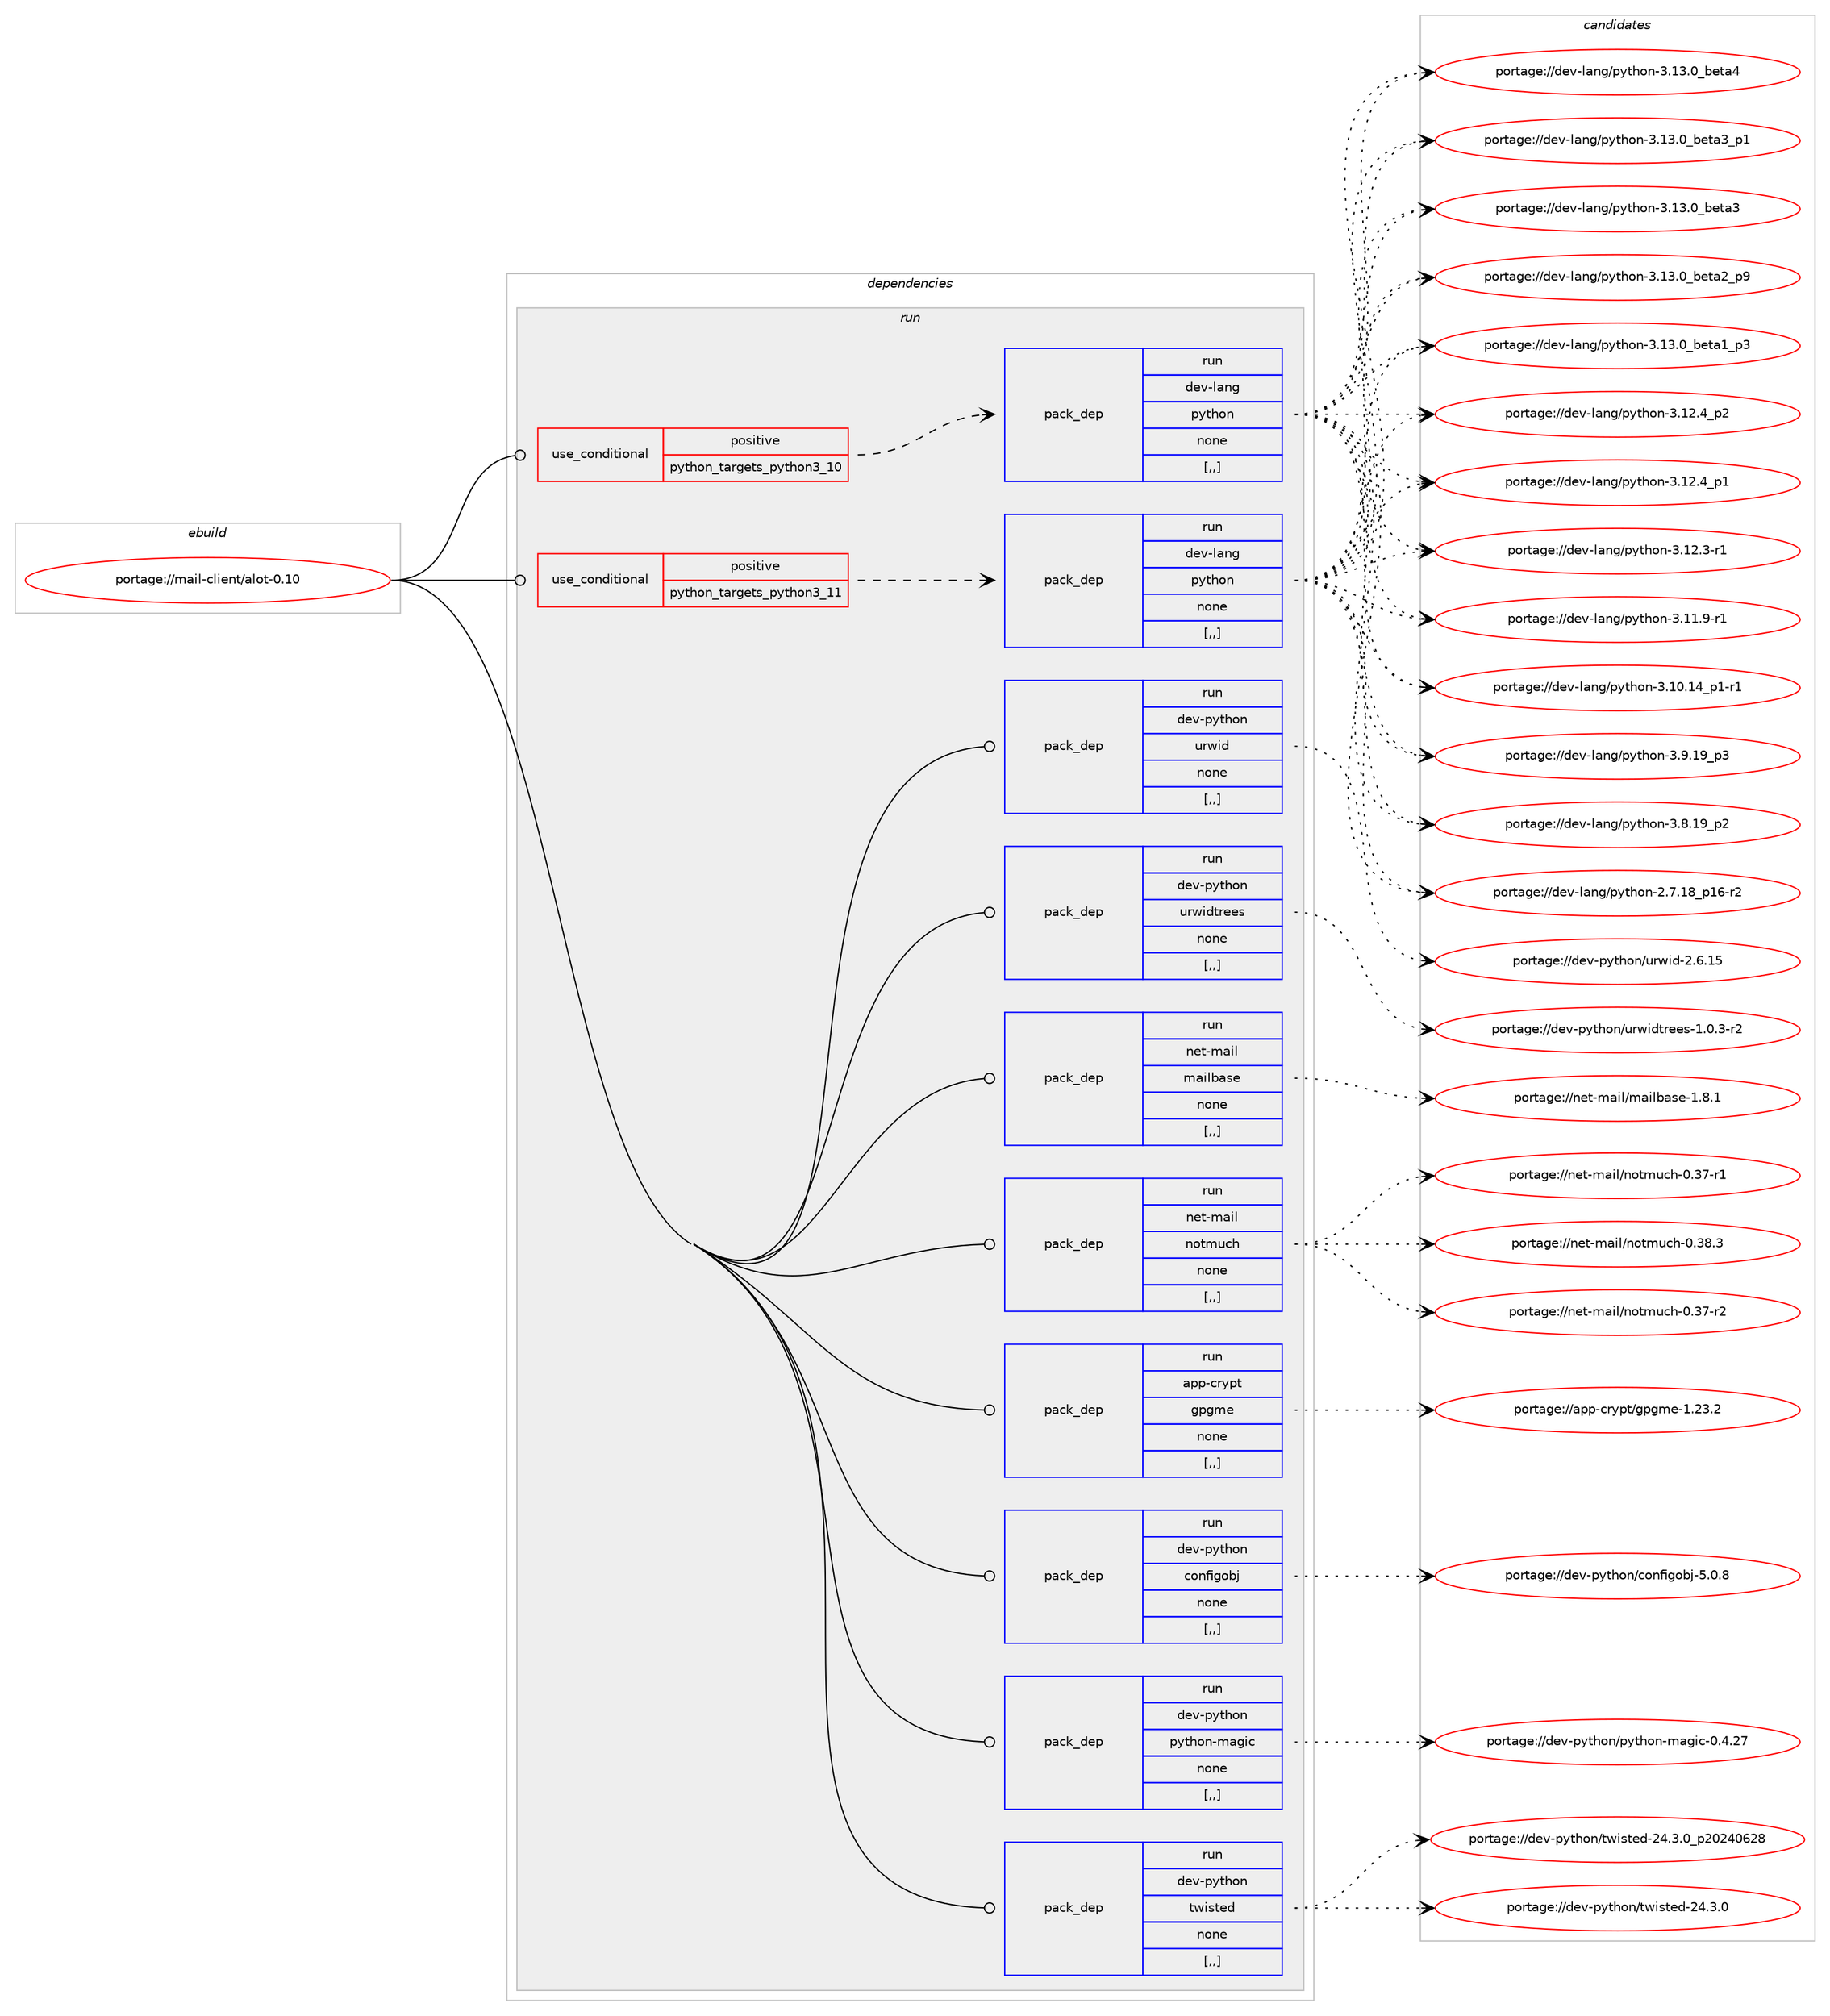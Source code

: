 digraph prolog {

# *************
# Graph options
# *************

newrank=true;
concentrate=true;
compound=true;
graph [rankdir=LR,fontname=Helvetica,fontsize=10,ranksep=1.5];#, ranksep=2.5, nodesep=0.2];
edge  [arrowhead=vee];
node  [fontname=Helvetica,fontsize=10];

# **********
# The ebuild
# **********

subgraph cluster_leftcol {
color=gray;
label=<<i>ebuild</i>>;
id [label="portage://mail-client/alot-0.10", color=red, width=4, href="../mail-client/alot-0.10.svg"];
}

# ****************
# The dependencies
# ****************

subgraph cluster_midcol {
color=gray;
label=<<i>dependencies</i>>;
subgraph cluster_compile {
fillcolor="#eeeeee";
style=filled;
label=<<i>compile</i>>;
}
subgraph cluster_compileandrun {
fillcolor="#eeeeee";
style=filled;
label=<<i>compile and run</i>>;
}
subgraph cluster_run {
fillcolor="#eeeeee";
style=filled;
label=<<i>run</i>>;
subgraph cond69009 {
dependency275224 [label=<<TABLE BORDER="0" CELLBORDER="1" CELLSPACING="0" CELLPADDING="4"><TR><TD ROWSPAN="3" CELLPADDING="10">use_conditional</TD></TR><TR><TD>positive</TD></TR><TR><TD>python_targets_python3_10</TD></TR></TABLE>>, shape=none, color=red];
subgraph pack203997 {
dependency275225 [label=<<TABLE BORDER="0" CELLBORDER="1" CELLSPACING="0" CELLPADDING="4" WIDTH="220"><TR><TD ROWSPAN="6" CELLPADDING="30">pack_dep</TD></TR><TR><TD WIDTH="110">run</TD></TR><TR><TD>dev-lang</TD></TR><TR><TD>python</TD></TR><TR><TD>none</TD></TR><TR><TD>[,,]</TD></TR></TABLE>>, shape=none, color=blue];
}
dependency275224:e -> dependency275225:w [weight=20,style="dashed",arrowhead="vee"];
}
id:e -> dependency275224:w [weight=20,style="solid",arrowhead="odot"];
subgraph cond69010 {
dependency275226 [label=<<TABLE BORDER="0" CELLBORDER="1" CELLSPACING="0" CELLPADDING="4"><TR><TD ROWSPAN="3" CELLPADDING="10">use_conditional</TD></TR><TR><TD>positive</TD></TR><TR><TD>python_targets_python3_11</TD></TR></TABLE>>, shape=none, color=red];
subgraph pack203998 {
dependency275227 [label=<<TABLE BORDER="0" CELLBORDER="1" CELLSPACING="0" CELLPADDING="4" WIDTH="220"><TR><TD ROWSPAN="6" CELLPADDING="30">pack_dep</TD></TR><TR><TD WIDTH="110">run</TD></TR><TR><TD>dev-lang</TD></TR><TR><TD>python</TD></TR><TR><TD>none</TD></TR><TR><TD>[,,]</TD></TR></TABLE>>, shape=none, color=blue];
}
dependency275226:e -> dependency275227:w [weight=20,style="dashed",arrowhead="vee"];
}
id:e -> dependency275226:w [weight=20,style="solid",arrowhead="odot"];
subgraph pack203999 {
dependency275228 [label=<<TABLE BORDER="0" CELLBORDER="1" CELLSPACING="0" CELLPADDING="4" WIDTH="220"><TR><TD ROWSPAN="6" CELLPADDING="30">pack_dep</TD></TR><TR><TD WIDTH="110">run</TD></TR><TR><TD>app-crypt</TD></TR><TR><TD>gpgme</TD></TR><TR><TD>none</TD></TR><TR><TD>[,,]</TD></TR></TABLE>>, shape=none, color=blue];
}
id:e -> dependency275228:w [weight=20,style="solid",arrowhead="odot"];
subgraph pack204000 {
dependency275229 [label=<<TABLE BORDER="0" CELLBORDER="1" CELLSPACING="0" CELLPADDING="4" WIDTH="220"><TR><TD ROWSPAN="6" CELLPADDING="30">pack_dep</TD></TR><TR><TD WIDTH="110">run</TD></TR><TR><TD>dev-python</TD></TR><TR><TD>configobj</TD></TR><TR><TD>none</TD></TR><TR><TD>[,,]</TD></TR></TABLE>>, shape=none, color=blue];
}
id:e -> dependency275229:w [weight=20,style="solid",arrowhead="odot"];
subgraph pack204001 {
dependency275230 [label=<<TABLE BORDER="0" CELLBORDER="1" CELLSPACING="0" CELLPADDING="4" WIDTH="220"><TR><TD ROWSPAN="6" CELLPADDING="30">pack_dep</TD></TR><TR><TD WIDTH="110">run</TD></TR><TR><TD>dev-python</TD></TR><TR><TD>python-magic</TD></TR><TR><TD>none</TD></TR><TR><TD>[,,]</TD></TR></TABLE>>, shape=none, color=blue];
}
id:e -> dependency275230:w [weight=20,style="solid",arrowhead="odot"];
subgraph pack204002 {
dependency275231 [label=<<TABLE BORDER="0" CELLBORDER="1" CELLSPACING="0" CELLPADDING="4" WIDTH="220"><TR><TD ROWSPAN="6" CELLPADDING="30">pack_dep</TD></TR><TR><TD WIDTH="110">run</TD></TR><TR><TD>dev-python</TD></TR><TR><TD>twisted</TD></TR><TR><TD>none</TD></TR><TR><TD>[,,]</TD></TR></TABLE>>, shape=none, color=blue];
}
id:e -> dependency275231:w [weight=20,style="solid",arrowhead="odot"];
subgraph pack204003 {
dependency275232 [label=<<TABLE BORDER="0" CELLBORDER="1" CELLSPACING="0" CELLPADDING="4" WIDTH="220"><TR><TD ROWSPAN="6" CELLPADDING="30">pack_dep</TD></TR><TR><TD WIDTH="110">run</TD></TR><TR><TD>dev-python</TD></TR><TR><TD>urwid</TD></TR><TR><TD>none</TD></TR><TR><TD>[,,]</TD></TR></TABLE>>, shape=none, color=blue];
}
id:e -> dependency275232:w [weight=20,style="solid",arrowhead="odot"];
subgraph pack204004 {
dependency275233 [label=<<TABLE BORDER="0" CELLBORDER="1" CELLSPACING="0" CELLPADDING="4" WIDTH="220"><TR><TD ROWSPAN="6" CELLPADDING="30">pack_dep</TD></TR><TR><TD WIDTH="110">run</TD></TR><TR><TD>dev-python</TD></TR><TR><TD>urwidtrees</TD></TR><TR><TD>none</TD></TR><TR><TD>[,,]</TD></TR></TABLE>>, shape=none, color=blue];
}
id:e -> dependency275233:w [weight=20,style="solid",arrowhead="odot"];
subgraph pack204005 {
dependency275234 [label=<<TABLE BORDER="0" CELLBORDER="1" CELLSPACING="0" CELLPADDING="4" WIDTH="220"><TR><TD ROWSPAN="6" CELLPADDING="30">pack_dep</TD></TR><TR><TD WIDTH="110">run</TD></TR><TR><TD>net-mail</TD></TR><TR><TD>mailbase</TD></TR><TR><TD>none</TD></TR><TR><TD>[,,]</TD></TR></TABLE>>, shape=none, color=blue];
}
id:e -> dependency275234:w [weight=20,style="solid",arrowhead="odot"];
subgraph pack204006 {
dependency275235 [label=<<TABLE BORDER="0" CELLBORDER="1" CELLSPACING="0" CELLPADDING="4" WIDTH="220"><TR><TD ROWSPAN="6" CELLPADDING="30">pack_dep</TD></TR><TR><TD WIDTH="110">run</TD></TR><TR><TD>net-mail</TD></TR><TR><TD>notmuch</TD></TR><TR><TD>none</TD></TR><TR><TD>[,,]</TD></TR></TABLE>>, shape=none, color=blue];
}
id:e -> dependency275235:w [weight=20,style="solid",arrowhead="odot"];
}
}

# **************
# The candidates
# **************

subgraph cluster_choices {
rank=same;
color=gray;
label=<<i>candidates</i>>;

subgraph choice203997 {
color=black;
nodesep=1;
choice1001011184510897110103471121211161041111104551464951464895981011169752 [label="portage://dev-lang/python-3.13.0_beta4", color=red, width=4,href="../dev-lang/python-3.13.0_beta4.svg"];
choice10010111845108971101034711212111610411111045514649514648959810111697519511249 [label="portage://dev-lang/python-3.13.0_beta3_p1", color=red, width=4,href="../dev-lang/python-3.13.0_beta3_p1.svg"];
choice1001011184510897110103471121211161041111104551464951464895981011169751 [label="portage://dev-lang/python-3.13.0_beta3", color=red, width=4,href="../dev-lang/python-3.13.0_beta3.svg"];
choice10010111845108971101034711212111610411111045514649514648959810111697509511257 [label="portage://dev-lang/python-3.13.0_beta2_p9", color=red, width=4,href="../dev-lang/python-3.13.0_beta2_p9.svg"];
choice10010111845108971101034711212111610411111045514649514648959810111697499511251 [label="portage://dev-lang/python-3.13.0_beta1_p3", color=red, width=4,href="../dev-lang/python-3.13.0_beta1_p3.svg"];
choice100101118451089711010347112121116104111110455146495046529511250 [label="portage://dev-lang/python-3.12.4_p2", color=red, width=4,href="../dev-lang/python-3.12.4_p2.svg"];
choice100101118451089711010347112121116104111110455146495046529511249 [label="portage://dev-lang/python-3.12.4_p1", color=red, width=4,href="../dev-lang/python-3.12.4_p1.svg"];
choice100101118451089711010347112121116104111110455146495046514511449 [label="portage://dev-lang/python-3.12.3-r1", color=red, width=4,href="../dev-lang/python-3.12.3-r1.svg"];
choice100101118451089711010347112121116104111110455146494946574511449 [label="portage://dev-lang/python-3.11.9-r1", color=red, width=4,href="../dev-lang/python-3.11.9-r1.svg"];
choice100101118451089711010347112121116104111110455146494846495295112494511449 [label="portage://dev-lang/python-3.10.14_p1-r1", color=red, width=4,href="../dev-lang/python-3.10.14_p1-r1.svg"];
choice100101118451089711010347112121116104111110455146574649579511251 [label="portage://dev-lang/python-3.9.19_p3", color=red, width=4,href="../dev-lang/python-3.9.19_p3.svg"];
choice100101118451089711010347112121116104111110455146564649579511250 [label="portage://dev-lang/python-3.8.19_p2", color=red, width=4,href="../dev-lang/python-3.8.19_p2.svg"];
choice100101118451089711010347112121116104111110455046554649569511249544511450 [label="portage://dev-lang/python-2.7.18_p16-r2", color=red, width=4,href="../dev-lang/python-2.7.18_p16-r2.svg"];
dependency275225:e -> choice1001011184510897110103471121211161041111104551464951464895981011169752:w [style=dotted,weight="100"];
dependency275225:e -> choice10010111845108971101034711212111610411111045514649514648959810111697519511249:w [style=dotted,weight="100"];
dependency275225:e -> choice1001011184510897110103471121211161041111104551464951464895981011169751:w [style=dotted,weight="100"];
dependency275225:e -> choice10010111845108971101034711212111610411111045514649514648959810111697509511257:w [style=dotted,weight="100"];
dependency275225:e -> choice10010111845108971101034711212111610411111045514649514648959810111697499511251:w [style=dotted,weight="100"];
dependency275225:e -> choice100101118451089711010347112121116104111110455146495046529511250:w [style=dotted,weight="100"];
dependency275225:e -> choice100101118451089711010347112121116104111110455146495046529511249:w [style=dotted,weight="100"];
dependency275225:e -> choice100101118451089711010347112121116104111110455146495046514511449:w [style=dotted,weight="100"];
dependency275225:e -> choice100101118451089711010347112121116104111110455146494946574511449:w [style=dotted,weight="100"];
dependency275225:e -> choice100101118451089711010347112121116104111110455146494846495295112494511449:w [style=dotted,weight="100"];
dependency275225:e -> choice100101118451089711010347112121116104111110455146574649579511251:w [style=dotted,weight="100"];
dependency275225:e -> choice100101118451089711010347112121116104111110455146564649579511250:w [style=dotted,weight="100"];
dependency275225:e -> choice100101118451089711010347112121116104111110455046554649569511249544511450:w [style=dotted,weight="100"];
}
subgraph choice203998 {
color=black;
nodesep=1;
choice1001011184510897110103471121211161041111104551464951464895981011169752 [label="portage://dev-lang/python-3.13.0_beta4", color=red, width=4,href="../dev-lang/python-3.13.0_beta4.svg"];
choice10010111845108971101034711212111610411111045514649514648959810111697519511249 [label="portage://dev-lang/python-3.13.0_beta3_p1", color=red, width=4,href="../dev-lang/python-3.13.0_beta3_p1.svg"];
choice1001011184510897110103471121211161041111104551464951464895981011169751 [label="portage://dev-lang/python-3.13.0_beta3", color=red, width=4,href="../dev-lang/python-3.13.0_beta3.svg"];
choice10010111845108971101034711212111610411111045514649514648959810111697509511257 [label="portage://dev-lang/python-3.13.0_beta2_p9", color=red, width=4,href="../dev-lang/python-3.13.0_beta2_p9.svg"];
choice10010111845108971101034711212111610411111045514649514648959810111697499511251 [label="portage://dev-lang/python-3.13.0_beta1_p3", color=red, width=4,href="../dev-lang/python-3.13.0_beta1_p3.svg"];
choice100101118451089711010347112121116104111110455146495046529511250 [label="portage://dev-lang/python-3.12.4_p2", color=red, width=4,href="../dev-lang/python-3.12.4_p2.svg"];
choice100101118451089711010347112121116104111110455146495046529511249 [label="portage://dev-lang/python-3.12.4_p1", color=red, width=4,href="../dev-lang/python-3.12.4_p1.svg"];
choice100101118451089711010347112121116104111110455146495046514511449 [label="portage://dev-lang/python-3.12.3-r1", color=red, width=4,href="../dev-lang/python-3.12.3-r1.svg"];
choice100101118451089711010347112121116104111110455146494946574511449 [label="portage://dev-lang/python-3.11.9-r1", color=red, width=4,href="../dev-lang/python-3.11.9-r1.svg"];
choice100101118451089711010347112121116104111110455146494846495295112494511449 [label="portage://dev-lang/python-3.10.14_p1-r1", color=red, width=4,href="../dev-lang/python-3.10.14_p1-r1.svg"];
choice100101118451089711010347112121116104111110455146574649579511251 [label="portage://dev-lang/python-3.9.19_p3", color=red, width=4,href="../dev-lang/python-3.9.19_p3.svg"];
choice100101118451089711010347112121116104111110455146564649579511250 [label="portage://dev-lang/python-3.8.19_p2", color=red, width=4,href="../dev-lang/python-3.8.19_p2.svg"];
choice100101118451089711010347112121116104111110455046554649569511249544511450 [label="portage://dev-lang/python-2.7.18_p16-r2", color=red, width=4,href="../dev-lang/python-2.7.18_p16-r2.svg"];
dependency275227:e -> choice1001011184510897110103471121211161041111104551464951464895981011169752:w [style=dotted,weight="100"];
dependency275227:e -> choice10010111845108971101034711212111610411111045514649514648959810111697519511249:w [style=dotted,weight="100"];
dependency275227:e -> choice1001011184510897110103471121211161041111104551464951464895981011169751:w [style=dotted,weight="100"];
dependency275227:e -> choice10010111845108971101034711212111610411111045514649514648959810111697509511257:w [style=dotted,weight="100"];
dependency275227:e -> choice10010111845108971101034711212111610411111045514649514648959810111697499511251:w [style=dotted,weight="100"];
dependency275227:e -> choice100101118451089711010347112121116104111110455146495046529511250:w [style=dotted,weight="100"];
dependency275227:e -> choice100101118451089711010347112121116104111110455146495046529511249:w [style=dotted,weight="100"];
dependency275227:e -> choice100101118451089711010347112121116104111110455146495046514511449:w [style=dotted,weight="100"];
dependency275227:e -> choice100101118451089711010347112121116104111110455146494946574511449:w [style=dotted,weight="100"];
dependency275227:e -> choice100101118451089711010347112121116104111110455146494846495295112494511449:w [style=dotted,weight="100"];
dependency275227:e -> choice100101118451089711010347112121116104111110455146574649579511251:w [style=dotted,weight="100"];
dependency275227:e -> choice100101118451089711010347112121116104111110455146564649579511250:w [style=dotted,weight="100"];
dependency275227:e -> choice100101118451089711010347112121116104111110455046554649569511249544511450:w [style=dotted,weight="100"];
}
subgraph choice203999 {
color=black;
nodesep=1;
choice9711211245991141211121164710311210310910145494650514650 [label="portage://app-crypt/gpgme-1.23.2", color=red, width=4,href="../app-crypt/gpgme-1.23.2.svg"];
dependency275228:e -> choice9711211245991141211121164710311210310910145494650514650:w [style=dotted,weight="100"];
}
subgraph choice204000 {
color=black;
nodesep=1;
choice10010111845112121116104111110479911111010210510311198106455346484656 [label="portage://dev-python/configobj-5.0.8", color=red, width=4,href="../dev-python/configobj-5.0.8.svg"];
dependency275229:e -> choice10010111845112121116104111110479911111010210510311198106455346484656:w [style=dotted,weight="100"];
}
subgraph choice204001 {
color=black;
nodesep=1;
choice100101118451121211161041111104711212111610411111045109971031059945484652465055 [label="portage://dev-python/python-magic-0.4.27", color=red, width=4,href="../dev-python/python-magic-0.4.27.svg"];
dependency275230:e -> choice100101118451121211161041111104711212111610411111045109971031059945484652465055:w [style=dotted,weight="100"];
}
subgraph choice204002 {
color=black;
nodesep=1;
choice100101118451121211161041111104711611910511511610110045505246514648951125048505248545056 [label="portage://dev-python/twisted-24.3.0_p20240628", color=red, width=4,href="../dev-python/twisted-24.3.0_p20240628.svg"];
choice100101118451121211161041111104711611910511511610110045505246514648 [label="portage://dev-python/twisted-24.3.0", color=red, width=4,href="../dev-python/twisted-24.3.0.svg"];
dependency275231:e -> choice100101118451121211161041111104711611910511511610110045505246514648951125048505248545056:w [style=dotted,weight="100"];
dependency275231:e -> choice100101118451121211161041111104711611910511511610110045505246514648:w [style=dotted,weight="100"];
}
subgraph choice204003 {
color=black;
nodesep=1;
choice100101118451121211161041111104711711411910510045504654464953 [label="portage://dev-python/urwid-2.6.15", color=red, width=4,href="../dev-python/urwid-2.6.15.svg"];
dependency275232:e -> choice100101118451121211161041111104711711411910510045504654464953:w [style=dotted,weight="100"];
}
subgraph choice204004 {
color=black;
nodesep=1;
choice10010111845112121116104111110471171141191051001161141011011154549464846514511450 [label="portage://dev-python/urwidtrees-1.0.3-r2", color=red, width=4,href="../dev-python/urwidtrees-1.0.3-r2.svg"];
dependency275233:e -> choice10010111845112121116104111110471171141191051001161141011011154549464846514511450:w [style=dotted,weight="100"];
}
subgraph choice204005 {
color=black;
nodesep=1;
choice110101116451099710510847109971051089897115101454946564649 [label="portage://net-mail/mailbase-1.8.1", color=red, width=4,href="../net-mail/mailbase-1.8.1.svg"];
dependency275234:e -> choice110101116451099710510847109971051089897115101454946564649:w [style=dotted,weight="100"];
}
subgraph choice204006 {
color=black;
nodesep=1;
choice1101011164510997105108471101111161091179910445484651564651 [label="portage://net-mail/notmuch-0.38.3", color=red, width=4,href="../net-mail/notmuch-0.38.3.svg"];
choice1101011164510997105108471101111161091179910445484651554511450 [label="portage://net-mail/notmuch-0.37-r2", color=red, width=4,href="../net-mail/notmuch-0.37-r2.svg"];
choice1101011164510997105108471101111161091179910445484651554511449 [label="portage://net-mail/notmuch-0.37-r1", color=red, width=4,href="../net-mail/notmuch-0.37-r1.svg"];
dependency275235:e -> choice1101011164510997105108471101111161091179910445484651564651:w [style=dotted,weight="100"];
dependency275235:e -> choice1101011164510997105108471101111161091179910445484651554511450:w [style=dotted,weight="100"];
dependency275235:e -> choice1101011164510997105108471101111161091179910445484651554511449:w [style=dotted,weight="100"];
}
}

}
